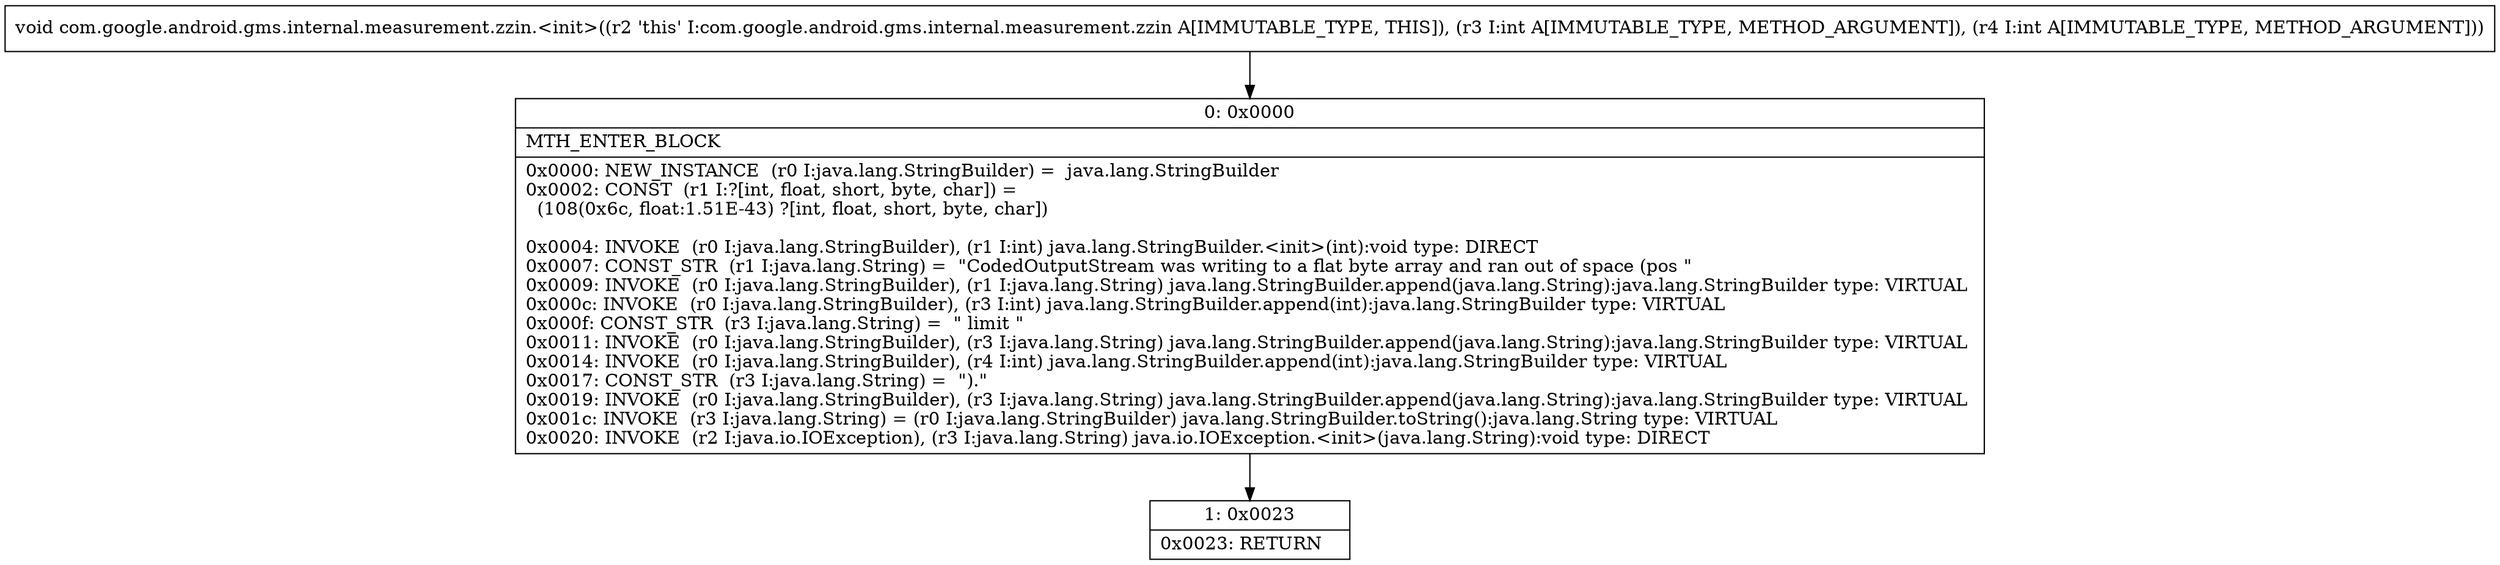 digraph "CFG forcom.google.android.gms.internal.measurement.zzin.\<init\>(II)V" {
Node_0 [shape=record,label="{0\:\ 0x0000|MTH_ENTER_BLOCK\l|0x0000: NEW_INSTANCE  (r0 I:java.lang.StringBuilder) =  java.lang.StringBuilder \l0x0002: CONST  (r1 I:?[int, float, short, byte, char]) = \l  (108(0x6c, float:1.51E\-43) ?[int, float, short, byte, char])\l \l0x0004: INVOKE  (r0 I:java.lang.StringBuilder), (r1 I:int) java.lang.StringBuilder.\<init\>(int):void type: DIRECT \l0x0007: CONST_STR  (r1 I:java.lang.String) =  \"CodedOutputStream was writing to a flat byte array and ran out of space (pos \" \l0x0009: INVOKE  (r0 I:java.lang.StringBuilder), (r1 I:java.lang.String) java.lang.StringBuilder.append(java.lang.String):java.lang.StringBuilder type: VIRTUAL \l0x000c: INVOKE  (r0 I:java.lang.StringBuilder), (r3 I:int) java.lang.StringBuilder.append(int):java.lang.StringBuilder type: VIRTUAL \l0x000f: CONST_STR  (r3 I:java.lang.String) =  \" limit \" \l0x0011: INVOKE  (r0 I:java.lang.StringBuilder), (r3 I:java.lang.String) java.lang.StringBuilder.append(java.lang.String):java.lang.StringBuilder type: VIRTUAL \l0x0014: INVOKE  (r0 I:java.lang.StringBuilder), (r4 I:int) java.lang.StringBuilder.append(int):java.lang.StringBuilder type: VIRTUAL \l0x0017: CONST_STR  (r3 I:java.lang.String) =  \").\" \l0x0019: INVOKE  (r0 I:java.lang.StringBuilder), (r3 I:java.lang.String) java.lang.StringBuilder.append(java.lang.String):java.lang.StringBuilder type: VIRTUAL \l0x001c: INVOKE  (r3 I:java.lang.String) = (r0 I:java.lang.StringBuilder) java.lang.StringBuilder.toString():java.lang.String type: VIRTUAL \l0x0020: INVOKE  (r2 I:java.io.IOException), (r3 I:java.lang.String) java.io.IOException.\<init\>(java.lang.String):void type: DIRECT \l}"];
Node_1 [shape=record,label="{1\:\ 0x0023|0x0023: RETURN   \l}"];
MethodNode[shape=record,label="{void com.google.android.gms.internal.measurement.zzin.\<init\>((r2 'this' I:com.google.android.gms.internal.measurement.zzin A[IMMUTABLE_TYPE, THIS]), (r3 I:int A[IMMUTABLE_TYPE, METHOD_ARGUMENT]), (r4 I:int A[IMMUTABLE_TYPE, METHOD_ARGUMENT])) }"];
MethodNode -> Node_0;
Node_0 -> Node_1;
}

